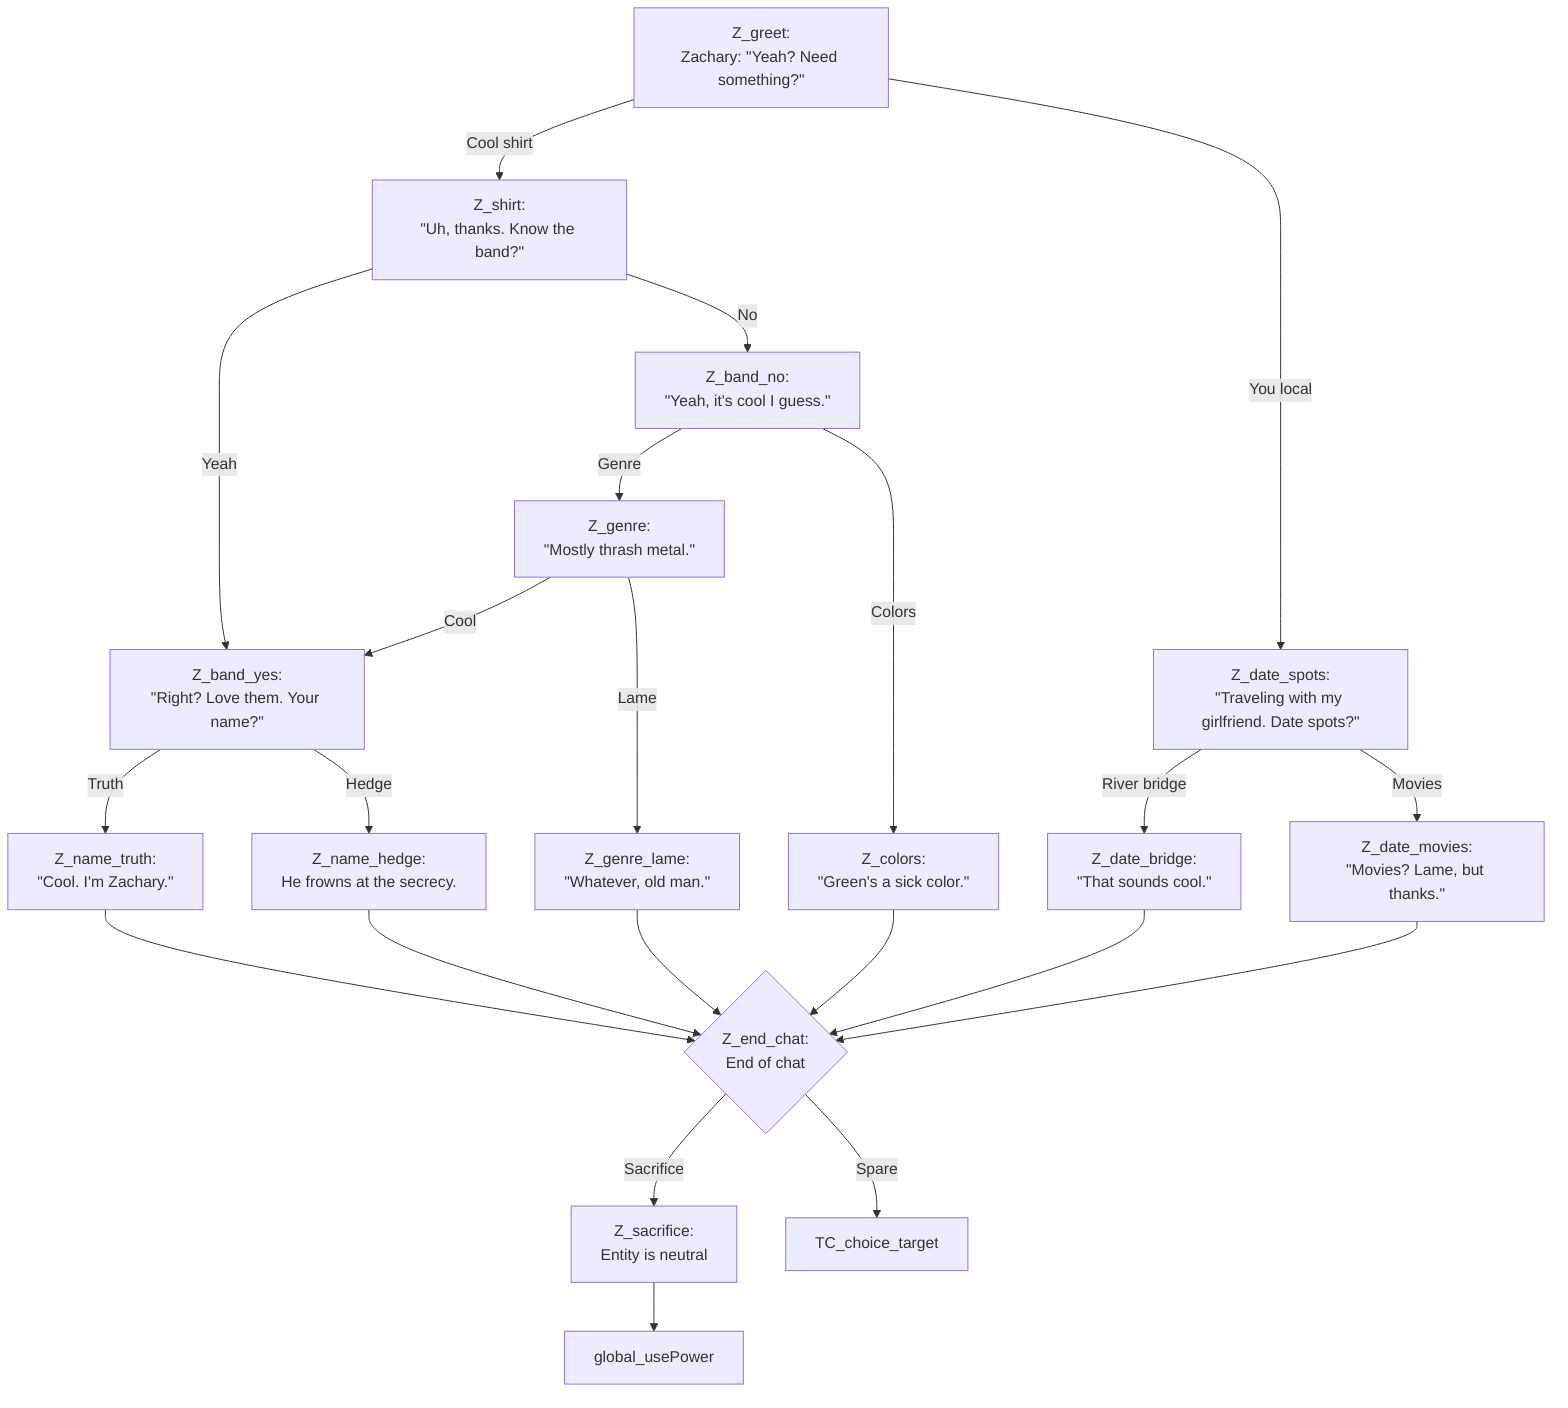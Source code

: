 flowchart TD
direction LR
Z_greet["Z_greet:<br/>Zachary: &quot;Yeah? Need something?&quot;"] -->|Cool shirt| Z_shirt
Z_greet -->|You local| Z_date_spots

Z_shirt["Z_shirt:<br/>&quot;Uh, thanks. Know the band?&quot;"] -->|Yeah| Z_band_yes
Z_shirt -->|No| Z_band_no

Z_band_yes["Z_band_yes:<br/>&quot;Right? Love them. Your name?&quot;"] -->|Truth| Z_name_truth
Z_band_yes -->|Hedge| Z_name_hedge
Z_name_truth["Z_name_truth:<br/>&quot;Cool. I'm Zachary.&quot;"] --> Z_end_chat
Z_name_hedge["Z_name_hedge:<br/>He frowns at the secrecy."] --> Z_end_chat

Z_band_no["Z_band_no:<br/>&quot;Yeah, it's cool I guess.&quot;"] -->|Genre| Z_genre
Z_band_no -->|Colors| Z_colors
Z_genre["Z_genre:<br/>&quot;Mostly thrash metal.&quot;"] -->|Cool| Z_band_yes
Z_genre -->|Lame| Z_genre_lame
Z_genre_lame["Z_genre_lame:<br/>&quot;Whatever, old man.&quot;"] --> Z_end_chat
Z_colors["Z_colors:<br/>&quot;Green's a sick color.&quot;"] --> Z_end_chat

Z_end_chat{"Z_end_chat:<br/>End of chat"} -->|Sacrifice| Z_sacrifice
Z_end_chat -->|Spare| TC_choice_target

Z_date_spots["Z_date_spots:<br/>&quot;Traveling with my girlfriend. Date spots?&quot;"] -->|River bridge| Z_date_bridge
Z_date_spots -->|Movies| Z_date_movies
Z_date_bridge["Z_date_bridge:<br/>&quot;That sounds cool.&quot;"] --> Z_end_chat
Z_date_movies["Z_date_movies:<br/>&quot;Movies? Lame, but thanks.&quot;"] --> Z_end_chat

Z_sacrifice["Z_sacrifice:<br/>Entity is neutral"] --> global_usePower